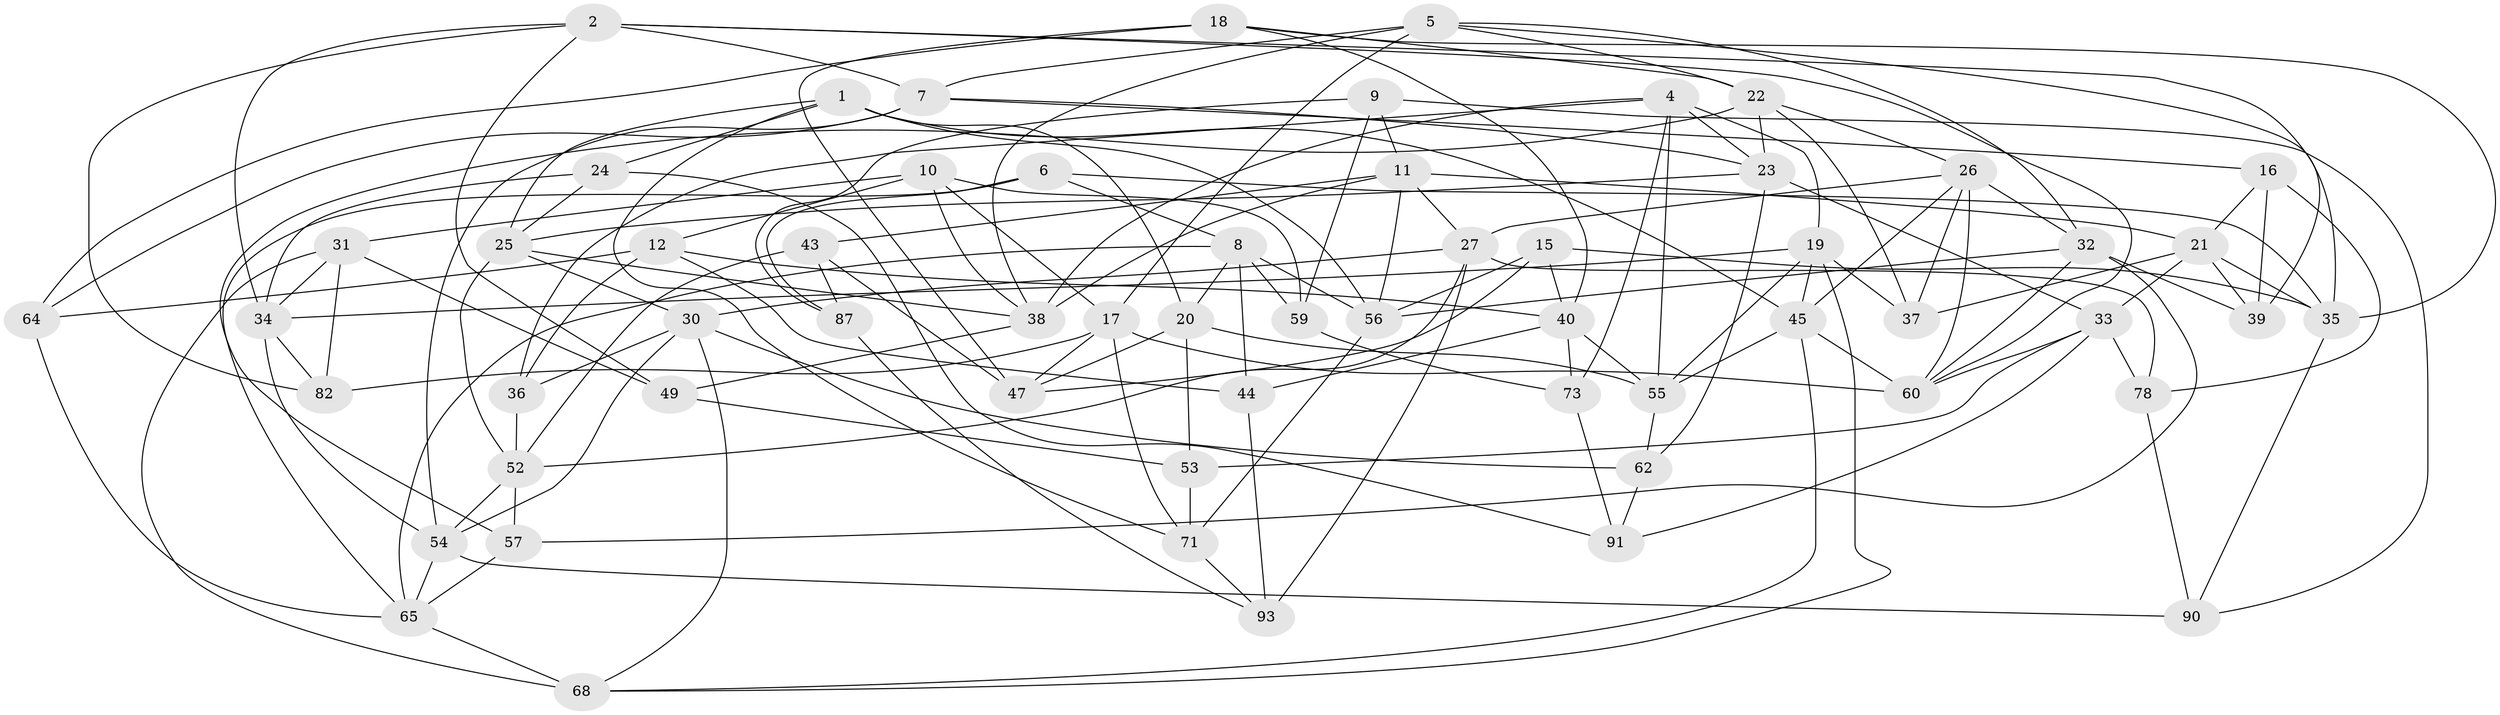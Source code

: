 // original degree distribution, {4: 1.0}
// Generated by graph-tools (version 1.1) at 2025/11/02/27/25 16:11:47]
// undirected, 60 vertices, 153 edges
graph export_dot {
graph [start="1"]
  node [color=gray90,style=filled];
  1 [super="+3"];
  2 [super="+41"];
  4 [super="+88"];
  5 [super="+69"];
  6;
  7 [super="+14"];
  8 [super="+80"];
  9;
  10 [super="+13"];
  11 [super="+72"];
  12 [super="+94"];
  15;
  16;
  17 [super="+51"];
  18 [super="+95"];
  19 [super="+89"];
  20 [super="+83"];
  21 [super="+50"];
  22 [super="+61"];
  23 [super="+75"];
  24;
  25 [super="+28"];
  26 [super="+29"];
  27 [super="+84"];
  30 [super="+42"];
  31 [super="+58"];
  32 [super="+76"];
  33 [super="+46"];
  34 [super="+48"];
  35 [super="+74"];
  36;
  37;
  38 [super="+67"];
  39;
  40 [super="+70"];
  43;
  44;
  45 [super="+77"];
  47 [super="+81"];
  49;
  52 [super="+98"];
  53 [super="+85"];
  54 [super="+66"];
  55 [super="+97"];
  56 [super="+63"];
  57;
  59;
  60 [super="+86"];
  62;
  64;
  65 [super="+92"];
  68 [super="+79"];
  71 [super="+96"];
  73;
  78;
  82;
  87;
  90;
  91;
  93;
  1 -- 56;
  1 -- 45;
  1 -- 25;
  1 -- 24;
  1 -- 20;
  1 -- 71;
  2 -- 7;
  2 -- 82;
  2 -- 35;
  2 -- 49;
  2 -- 34;
  2 -- 60;
  4 -- 19;
  4 -- 38;
  4 -- 73;
  4 -- 36;
  4 -- 23;
  4 -- 55;
  5 -- 17;
  5 -- 38;
  5 -- 22;
  5 -- 32;
  5 -- 39;
  5 -- 7;
  6 -- 8;
  6 -- 35;
  6 -- 87;
  6 -- 65;
  7 -- 23;
  7 -- 54;
  7 -- 16;
  7 -- 64;
  8 -- 44;
  8 -- 20;
  8 -- 65;
  8 -- 56;
  8 -- 59;
  9 -- 87;
  9 -- 11;
  9 -- 90;
  9 -- 59;
  10 -- 59;
  10 -- 12 [weight=2];
  10 -- 38;
  10 -- 17;
  10 -- 31;
  11 -- 38;
  11 -- 21;
  11 -- 56;
  11 -- 43;
  11 -- 27;
  12 -- 64;
  12 -- 44;
  12 -- 40;
  12 -- 36;
  15 -- 56;
  15 -- 40;
  15 -- 35;
  15 -- 47;
  16 -- 78;
  16 -- 21;
  16 -- 39;
  17 -- 71;
  17 -- 82;
  17 -- 60;
  17 -- 47;
  18 -- 64;
  18 -- 40;
  18 -- 47 [weight=2];
  18 -- 22;
  18 -- 35;
  19 -- 55;
  19 -- 34;
  19 -- 37;
  19 -- 68;
  19 -- 45;
  20 -- 53 [weight=2];
  20 -- 47;
  20 -- 55;
  21 -- 35;
  21 -- 39;
  21 -- 33;
  21 -- 37;
  22 -- 57;
  22 -- 23;
  22 -- 26;
  22 -- 37;
  23 -- 33;
  23 -- 62;
  23 -- 25;
  24 -- 34;
  24 -- 91;
  24 -- 25;
  25 -- 30;
  25 -- 52;
  25 -- 38;
  26 -- 37;
  26 -- 45;
  26 -- 32;
  26 -- 27;
  26 -- 60;
  27 -- 30;
  27 -- 78;
  27 -- 52;
  27 -- 93;
  30 -- 54;
  30 -- 62;
  30 -- 36;
  30 -- 68;
  31 -- 68 [weight=2];
  31 -- 49;
  31 -- 82;
  31 -- 34;
  32 -- 56;
  32 -- 57;
  32 -- 39;
  32 -- 60;
  33 -- 91;
  33 -- 53;
  33 -- 78;
  33 -- 60;
  34 -- 82;
  34 -- 54;
  35 -- 90;
  36 -- 52;
  38 -- 49;
  40 -- 55;
  40 -- 73;
  40 -- 44;
  43 -- 87;
  43 -- 52;
  43 -- 47;
  44 -- 93;
  45 -- 55;
  45 -- 60;
  45 -- 68;
  49 -- 53;
  52 -- 57;
  52 -- 54;
  53 -- 71 [weight=2];
  54 -- 90;
  54 -- 65;
  55 -- 62;
  56 -- 71;
  57 -- 65;
  59 -- 73;
  62 -- 91;
  64 -- 65;
  65 -- 68;
  71 -- 93;
  73 -- 91;
  78 -- 90;
  87 -- 93;
}
